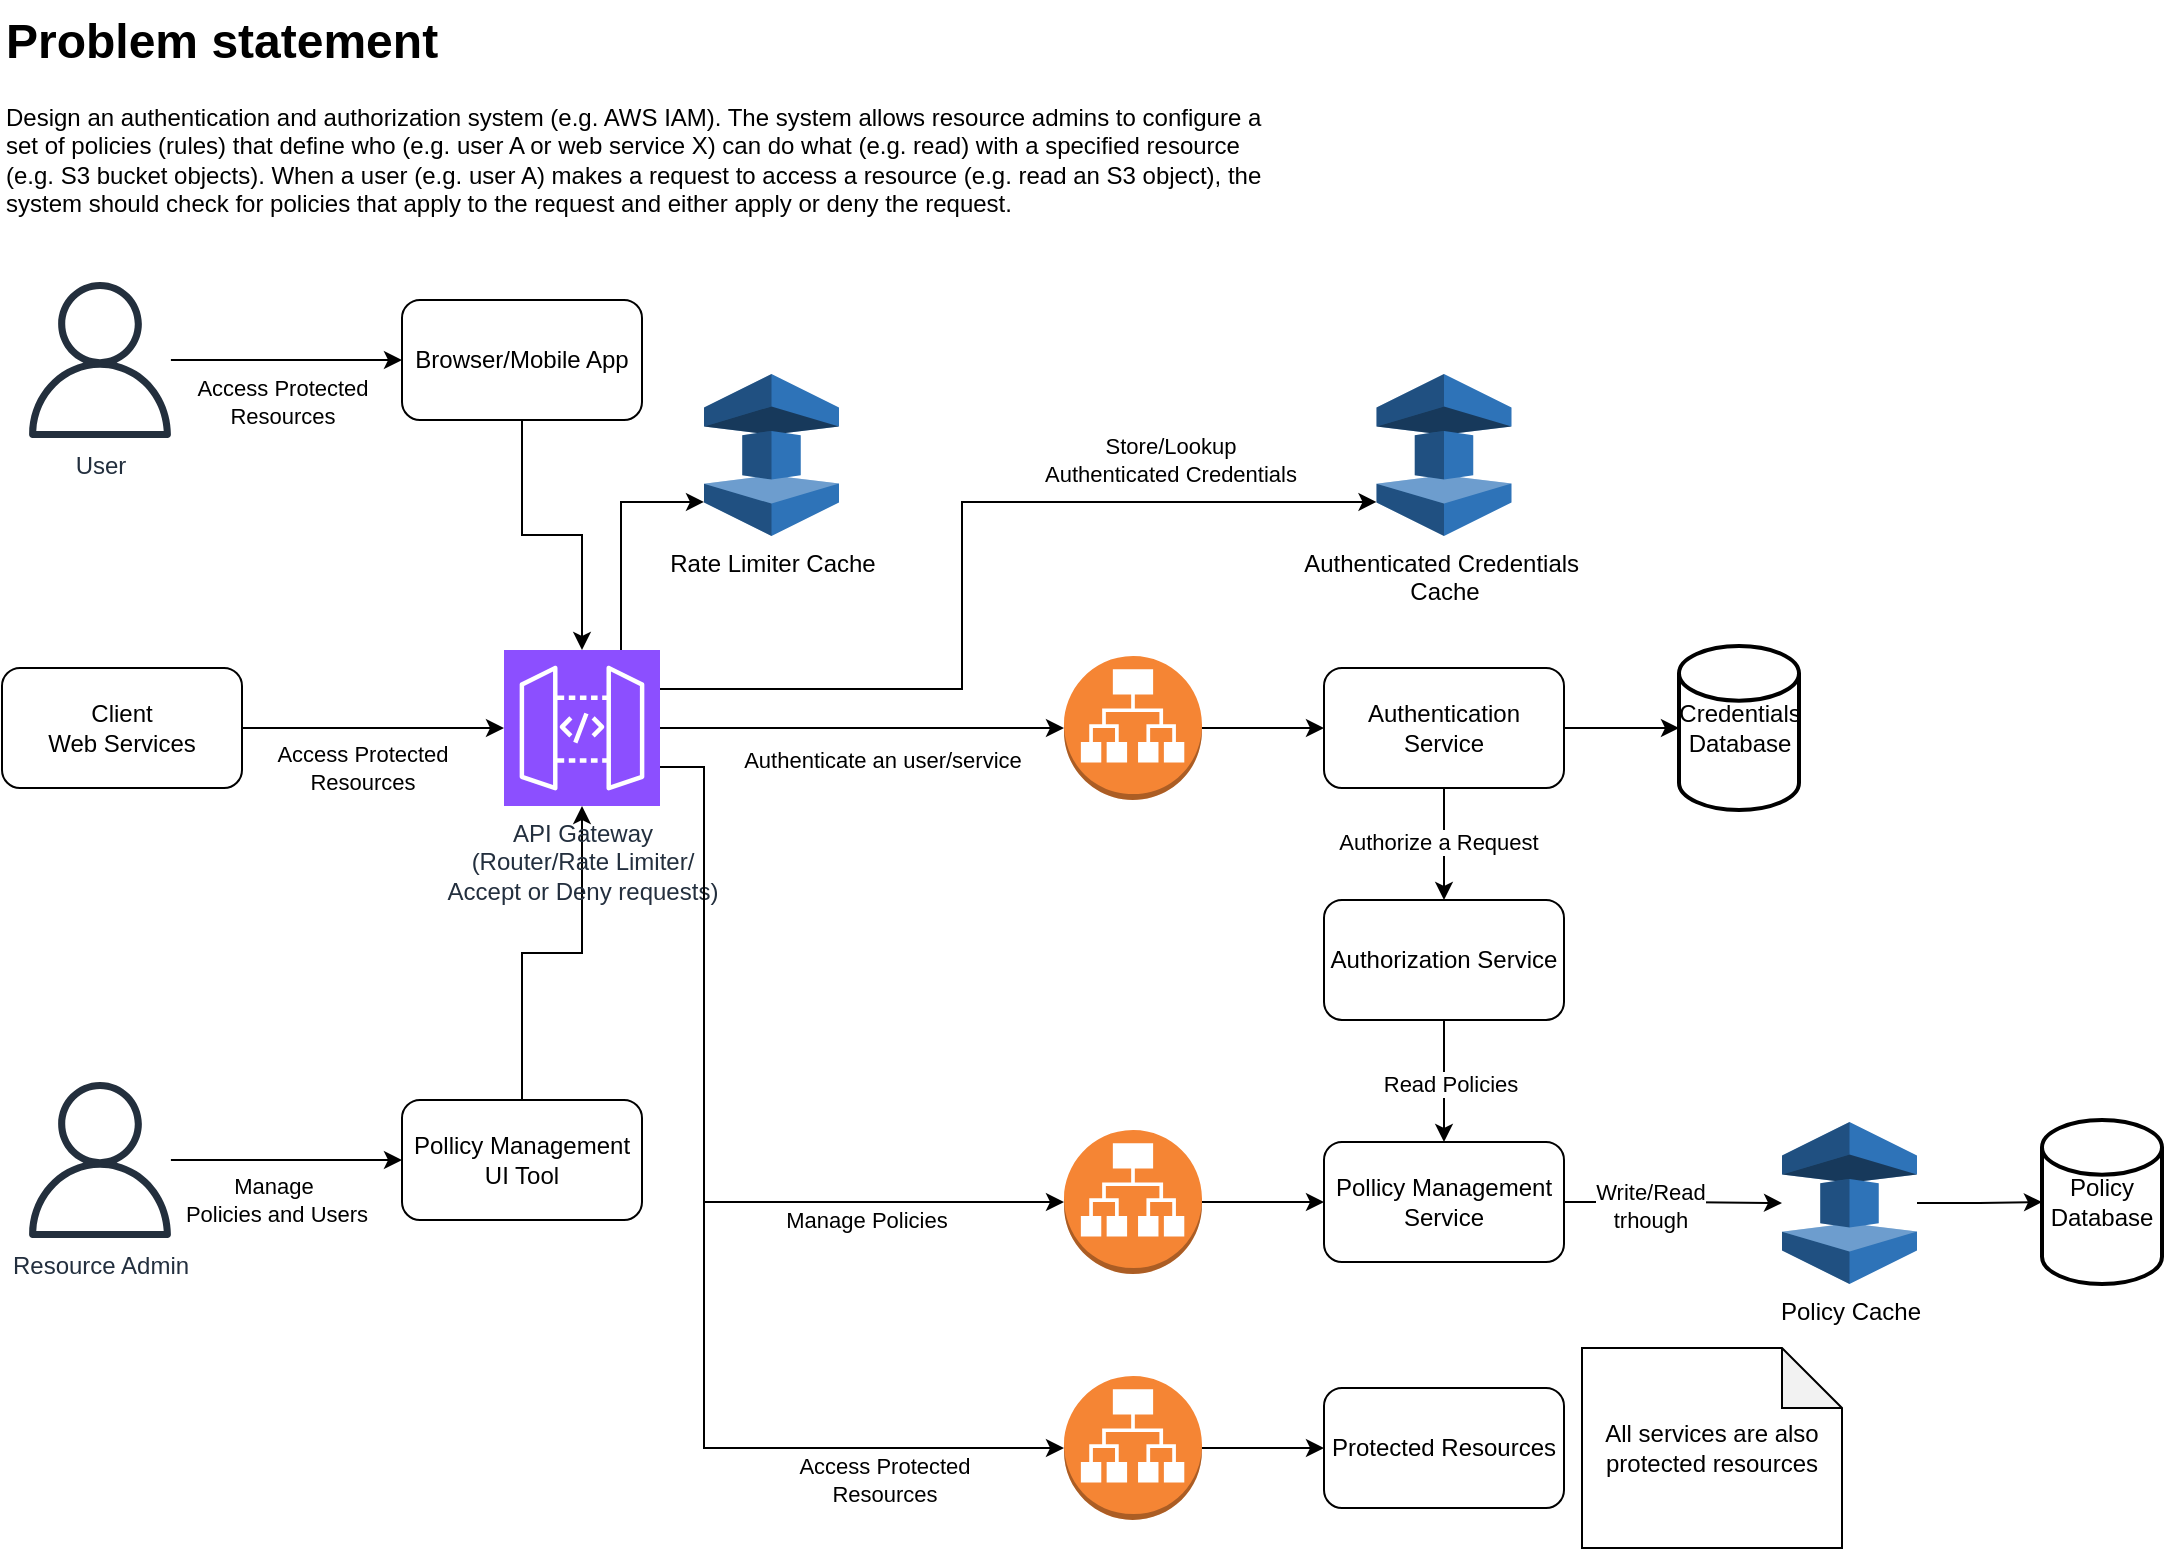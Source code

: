 <mxfile version="24.5.3" type="device">
  <diagram name="Page-1" id="cuuSLGr5dzuxchV_SjQ0">
    <mxGraphModel dx="1215" dy="990" grid="1" gridSize="10" guides="1" tooltips="1" connect="1" arrows="1" fold="1" page="1" pageScale="1" pageWidth="1169" pageHeight="827" math="0" shadow="0">
      <root>
        <mxCell id="0" />
        <mxCell id="1" parent="0" />
        <mxCell id="y1FDP_l7_92bPk08sn10-1" value="&lt;h1 style=&quot;margin-top: 0px;&quot;&gt;Problem statement&lt;/h1&gt;&lt;p&gt;Design an authentication and authorization system (e.g. AWS IAM). The system allows resource admins to configure a set of policies (rules) that define who (e.g. user A or web service X) can do what (e.g. read) with a specified resource (e.g. S3 bucket objects). When a user (e.g. user A) makes a request to access a resource (e.g. read an S3 object), the system should check for policies that apply to the request and either apply or deny the request.&lt;/p&gt;" style="text;html=1;whiteSpace=wrap;overflow=hidden;rounded=0;" vertex="1" parent="1">
          <mxGeometry x="20" y="20" width="630" height="130" as="geometry" />
        </mxCell>
        <mxCell id="y1FDP_l7_92bPk08sn10-22" style="edgeStyle=orthogonalEdgeStyle;rounded=0;orthogonalLoop=1;jettySize=auto;html=1;entryX=0;entryY=0.5;entryDx=0;entryDy=0;exitX=1;exitY=0.5;exitDx=0;exitDy=0;exitPerimeter=0;" edge="1" parent="1" source="y1FDP_l7_92bPk08sn10-48" target="y1FDP_l7_92bPk08sn10-16">
          <mxGeometry relative="1" as="geometry">
            <mxPoint x="340" y="384" as="sourcePoint" />
          </mxGeometry>
        </mxCell>
        <mxCell id="y1FDP_l7_92bPk08sn10-11" value="Resource Admin" style="sketch=0;outlineConnect=0;fontColor=#232F3E;gradientColor=none;fillColor=#232F3D;strokeColor=none;dashed=0;verticalLabelPosition=bottom;verticalAlign=top;align=center;html=1;fontSize=12;fontStyle=0;aspect=fixed;pointerEvents=1;shape=mxgraph.aws4.user;" vertex="1" parent="1">
          <mxGeometry x="30" y="561" width="78" height="78" as="geometry" />
        </mxCell>
        <mxCell id="y1FDP_l7_92bPk08sn10-21" style="edgeStyle=orthogonalEdgeStyle;rounded=0;orthogonalLoop=1;jettySize=auto;html=1;entryX=0.5;entryY=0;entryDx=0;entryDy=0;entryPerimeter=0;" edge="1" parent="1" source="y1FDP_l7_92bPk08sn10-77" target="y1FDP_l7_92bPk08sn10-25">
          <mxGeometry relative="1" as="geometry">
            <mxPoint x="305.5" y="348" as="targetPoint" />
          </mxGeometry>
        </mxCell>
        <mxCell id="y1FDP_l7_92bPk08sn10-12" value="User" style="sketch=0;outlineConnect=0;fontColor=#232F3E;gradientColor=none;fillColor=#232F3D;strokeColor=none;dashed=0;verticalLabelPosition=bottom;verticalAlign=top;align=center;html=1;fontSize=12;fontStyle=0;aspect=fixed;pointerEvents=1;shape=mxgraph.aws4.user;" vertex="1" parent="1">
          <mxGeometry x="30" y="161" width="78" height="78" as="geometry" />
        </mxCell>
        <mxCell id="y1FDP_l7_92bPk08sn10-20" style="edgeStyle=orthogonalEdgeStyle;rounded=0;orthogonalLoop=1;jettySize=auto;html=1;" edge="1" parent="1" source="y1FDP_l7_92bPk08sn10-13" target="y1FDP_l7_92bPk08sn10-25">
          <mxGeometry relative="1" as="geometry">
            <mxPoint x="271" y="384" as="targetPoint" />
          </mxGeometry>
        </mxCell>
        <mxCell id="y1FDP_l7_92bPk08sn10-39" value="Access Protected&lt;br&gt;Resources" style="edgeLabel;html=1;align=center;verticalAlign=middle;resizable=0;points=[];" vertex="1" connectable="0" parent="y1FDP_l7_92bPk08sn10-20">
          <mxGeometry x="-0.171" y="1" relative="1" as="geometry">
            <mxPoint x="5" y="21" as="offset" />
          </mxGeometry>
        </mxCell>
        <mxCell id="y1FDP_l7_92bPk08sn10-13" value="&lt;div&gt;Client&lt;/div&gt;Web Services" style="rounded=1;whiteSpace=wrap;html=1;" vertex="1" parent="1">
          <mxGeometry x="20" y="354" width="120" height="60" as="geometry" />
        </mxCell>
        <mxCell id="y1FDP_l7_92bPk08sn10-14" value="Policy Database" style="strokeWidth=2;html=1;shape=mxgraph.flowchart.database;whiteSpace=wrap;" vertex="1" parent="1">
          <mxGeometry x="1040" y="580" width="60" height="82" as="geometry" />
        </mxCell>
        <mxCell id="y1FDP_l7_92bPk08sn10-15" value="Pollicy Management Service" style="rounded=1;whiteSpace=wrap;html=1;" vertex="1" parent="1">
          <mxGeometry x="681" y="591" width="120" height="60" as="geometry" />
        </mxCell>
        <mxCell id="y1FDP_l7_92bPk08sn10-28" style="edgeStyle=orthogonalEdgeStyle;rounded=0;orthogonalLoop=1;jettySize=auto;html=1;exitX=1;exitY=0.5;exitDx=0;exitDy=0;" edge="1" parent="1" source="y1FDP_l7_92bPk08sn10-16" target="y1FDP_l7_92bPk08sn10-24">
          <mxGeometry relative="1" as="geometry" />
        </mxCell>
        <mxCell id="y1FDP_l7_92bPk08sn10-35" style="edgeStyle=orthogonalEdgeStyle;rounded=0;orthogonalLoop=1;jettySize=auto;html=1;" edge="1" parent="1" source="y1FDP_l7_92bPk08sn10-16" target="y1FDP_l7_92bPk08sn10-17">
          <mxGeometry relative="1" as="geometry" />
        </mxCell>
        <mxCell id="y1FDP_l7_92bPk08sn10-44" value="Authorize a Request" style="edgeLabel;html=1;align=center;verticalAlign=middle;resizable=0;points=[];" vertex="1" connectable="0" parent="y1FDP_l7_92bPk08sn10-35">
          <mxGeometry x="-0.042" y="-3" relative="1" as="geometry">
            <mxPoint as="offset" />
          </mxGeometry>
        </mxCell>
        <mxCell id="y1FDP_l7_92bPk08sn10-16" value="Authentication Service" style="rounded=1;whiteSpace=wrap;html=1;" vertex="1" parent="1">
          <mxGeometry x="681" y="354" width="120" height="60" as="geometry" />
        </mxCell>
        <mxCell id="y1FDP_l7_92bPk08sn10-36" style="edgeStyle=orthogonalEdgeStyle;rounded=0;orthogonalLoop=1;jettySize=auto;html=1;" edge="1" parent="1" source="y1FDP_l7_92bPk08sn10-17" target="y1FDP_l7_92bPk08sn10-15">
          <mxGeometry relative="1" as="geometry" />
        </mxCell>
        <mxCell id="y1FDP_l7_92bPk08sn10-43" value="Read Policies" style="edgeLabel;html=1;align=center;verticalAlign=middle;resizable=0;points=[];" vertex="1" connectable="0" parent="y1FDP_l7_92bPk08sn10-36">
          <mxGeometry x="0.038" y="3" relative="1" as="geometry">
            <mxPoint as="offset" />
          </mxGeometry>
        </mxCell>
        <mxCell id="y1FDP_l7_92bPk08sn10-17" value="Authorization Service" style="rounded=1;whiteSpace=wrap;html=1;" vertex="1" parent="1">
          <mxGeometry x="681" y="470" width="120" height="60" as="geometry" />
        </mxCell>
        <mxCell id="y1FDP_l7_92bPk08sn10-18" value="Protected Resources" style="rounded=1;whiteSpace=wrap;html=1;" vertex="1" parent="1">
          <mxGeometry x="681" y="714" width="120" height="60" as="geometry" />
        </mxCell>
        <mxCell id="y1FDP_l7_92bPk08sn10-19" style="edgeStyle=orthogonalEdgeStyle;rounded=0;orthogonalLoop=1;jettySize=auto;html=1;entryX=0.5;entryY=1;entryDx=0;entryDy=0;entryPerimeter=0;" edge="1" parent="1" source="y1FDP_l7_92bPk08sn10-73" target="y1FDP_l7_92bPk08sn10-25">
          <mxGeometry relative="1" as="geometry">
            <mxPoint x="305.5" y="420" as="targetPoint" />
          </mxGeometry>
        </mxCell>
        <mxCell id="y1FDP_l7_92bPk08sn10-24" value="Credentials Database" style="strokeWidth=2;html=1;shape=mxgraph.flowchart.database;whiteSpace=wrap;" vertex="1" parent="1">
          <mxGeometry x="858.5" y="343" width="60" height="82" as="geometry" />
        </mxCell>
        <mxCell id="y1FDP_l7_92bPk08sn10-27" style="edgeStyle=orthogonalEdgeStyle;rounded=0;orthogonalLoop=1;jettySize=auto;html=1;exitX=0.75;exitY=0;exitDx=0;exitDy=0;exitPerimeter=0;entryX=0;entryY=0.79;entryDx=0;entryDy=0;entryPerimeter=0;" edge="1" parent="1" source="y1FDP_l7_92bPk08sn10-25" target="y1FDP_l7_92bPk08sn10-26">
          <mxGeometry relative="1" as="geometry" />
        </mxCell>
        <mxCell id="y1FDP_l7_92bPk08sn10-25" value="API Gateway&lt;br&gt;(Router/Rate Limiter/&lt;div&gt;Accept or Deny requests)&lt;/div&gt;" style="sketch=0;points=[[0,0,0],[0.25,0,0],[0.5,0,0],[0.75,0,0],[1,0,0],[0,1,0],[0.25,1,0],[0.5,1,0],[0.75,1,0],[1,1,0],[0,0.25,0],[0,0.5,0],[0,0.75,0],[1,0.25,0],[1,0.5,0],[1,0.75,0]];outlineConnect=0;fontColor=#232F3E;fillColor=#8C4FFF;strokeColor=#ffffff;dashed=0;verticalLabelPosition=bottom;verticalAlign=top;align=center;html=1;fontSize=12;fontStyle=0;aspect=fixed;shape=mxgraph.aws4.resourceIcon;resIcon=mxgraph.aws4.api_gateway;" vertex="1" parent="1">
          <mxGeometry x="271" y="345" width="78" height="78" as="geometry" />
        </mxCell>
        <mxCell id="y1FDP_l7_92bPk08sn10-26" value="Rate Limiter Cache" style="outlineConnect=0;dashed=0;verticalLabelPosition=bottom;verticalAlign=top;align=center;html=1;shape=mxgraph.aws3.elasticache;fillColor=#2E73B8;gradientColor=none;" vertex="1" parent="1">
          <mxGeometry x="371" y="207" width="67.5" height="81" as="geometry" />
        </mxCell>
        <mxCell id="y1FDP_l7_92bPk08sn10-29" value="Authenticated Credentials&amp;nbsp;&lt;div&gt;Cache&lt;/div&gt;" style="outlineConnect=0;dashed=0;verticalLabelPosition=bottom;verticalAlign=top;align=center;html=1;shape=mxgraph.aws3.elasticache;fillColor=#2E73B8;gradientColor=none;" vertex="1" parent="1">
          <mxGeometry x="707.25" y="207" width="67.5" height="81" as="geometry" />
        </mxCell>
        <mxCell id="y1FDP_l7_92bPk08sn10-32" style="edgeStyle=orthogonalEdgeStyle;rounded=0;orthogonalLoop=1;jettySize=auto;html=1;entryX=0;entryY=0.79;entryDx=0;entryDy=0;entryPerimeter=0;exitX=1;exitY=0.25;exitDx=0;exitDy=0;exitPerimeter=0;" edge="1" parent="1" source="y1FDP_l7_92bPk08sn10-25" target="y1FDP_l7_92bPk08sn10-29">
          <mxGeometry relative="1" as="geometry">
            <Array as="points">
              <mxPoint x="500" y="365" />
              <mxPoint x="500" y="271" />
            </Array>
          </mxGeometry>
        </mxCell>
        <mxCell id="y1FDP_l7_92bPk08sn10-72" value="Store/Lookup&lt;br&gt;Authenticated Credentials" style="edgeLabel;html=1;align=center;verticalAlign=middle;resizable=0;points=[];" vertex="1" connectable="0" parent="y1FDP_l7_92bPk08sn10-32">
          <mxGeometry x="0.337" y="-2" relative="1" as="geometry">
            <mxPoint x="46" y="-23" as="offset" />
          </mxGeometry>
        </mxCell>
        <mxCell id="y1FDP_l7_92bPk08sn10-37" style="edgeStyle=orthogonalEdgeStyle;rounded=0;orthogonalLoop=1;jettySize=auto;html=1;entryX=0;entryY=0.5;entryDx=0;entryDy=0;entryPerimeter=0;" edge="1" parent="1" source="y1FDP_l7_92bPk08sn10-68" target="y1FDP_l7_92bPk08sn10-14">
          <mxGeometry relative="1" as="geometry" />
        </mxCell>
        <mxCell id="y1FDP_l7_92bPk08sn10-49" value="" style="edgeStyle=orthogonalEdgeStyle;rounded=0;orthogonalLoop=1;jettySize=auto;html=1;entryX=0;entryY=0.5;entryDx=0;entryDy=0;exitX=1;exitY=0.5;exitDx=0;exitDy=0;exitPerimeter=0;" edge="1" parent="1" source="y1FDP_l7_92bPk08sn10-25" target="y1FDP_l7_92bPk08sn10-48">
          <mxGeometry relative="1" as="geometry">
            <mxPoint x="349" y="384" as="sourcePoint" />
            <mxPoint x="681" y="384" as="targetPoint" />
          </mxGeometry>
        </mxCell>
        <mxCell id="y1FDP_l7_92bPk08sn10-50" value="Authenticate an user/service" style="edgeLabel;html=1;align=center;verticalAlign=middle;resizable=0;points=[];" vertex="1" connectable="0" parent="y1FDP_l7_92bPk08sn10-49">
          <mxGeometry x="-0.435" relative="1" as="geometry">
            <mxPoint x="54" y="16" as="offset" />
          </mxGeometry>
        </mxCell>
        <mxCell id="y1FDP_l7_92bPk08sn10-48" value="" style="outlineConnect=0;dashed=0;verticalLabelPosition=bottom;verticalAlign=top;align=center;html=1;shape=mxgraph.aws3.application_load_balancer;fillColor=#F58534;gradientColor=none;" vertex="1" parent="1">
          <mxGeometry x="551" y="348" width="69" height="72" as="geometry" />
        </mxCell>
        <mxCell id="y1FDP_l7_92bPk08sn10-58" value="" style="edgeStyle=orthogonalEdgeStyle;rounded=0;orthogonalLoop=1;jettySize=auto;html=1;exitX=1;exitY=0.75;exitDx=0;exitDy=0;exitPerimeter=0;entryX=0;entryY=0.5;entryDx=0;entryDy=0;" edge="1" parent="1" source="y1FDP_l7_92bPk08sn10-25" target="y1FDP_l7_92bPk08sn10-57">
          <mxGeometry relative="1" as="geometry">
            <mxPoint x="349" y="404" as="sourcePoint" />
            <mxPoint x="681" y="621" as="targetPoint" />
            <Array as="points">
              <mxPoint x="371" y="404" />
              <mxPoint x="371" y="621" />
            </Array>
          </mxGeometry>
        </mxCell>
        <mxCell id="y1FDP_l7_92bPk08sn10-61" value="Manage Policies" style="edgeLabel;html=1;align=center;verticalAlign=middle;resizable=0;points=[];" vertex="1" connectable="0" parent="y1FDP_l7_92bPk08sn10-58">
          <mxGeometry x="0.555" y="-2" relative="1" as="geometry">
            <mxPoint x="-6" y="7" as="offset" />
          </mxGeometry>
        </mxCell>
        <mxCell id="y1FDP_l7_92bPk08sn10-60" style="edgeStyle=orthogonalEdgeStyle;rounded=0;orthogonalLoop=1;jettySize=auto;html=1;exitX=1;exitY=0.5;exitDx=0;exitDy=0;exitPerimeter=0;entryX=0;entryY=0.5;entryDx=0;entryDy=0;" edge="1" parent="1" source="y1FDP_l7_92bPk08sn10-57" target="y1FDP_l7_92bPk08sn10-15">
          <mxGeometry relative="1" as="geometry" />
        </mxCell>
        <mxCell id="y1FDP_l7_92bPk08sn10-57" value="" style="outlineConnect=0;dashed=0;verticalLabelPosition=bottom;verticalAlign=top;align=center;html=1;shape=mxgraph.aws3.application_load_balancer;fillColor=#F58534;gradientColor=none;" vertex="1" parent="1">
          <mxGeometry x="551" y="585" width="69" height="72" as="geometry" />
        </mxCell>
        <mxCell id="y1FDP_l7_92bPk08sn10-63" value="" style="edgeStyle=orthogonalEdgeStyle;rounded=0;orthogonalLoop=1;jettySize=auto;html=1;exitX=1;exitY=0.75;exitDx=0;exitDy=0;exitPerimeter=0;entryX=0;entryY=0.5;entryDx=0;entryDy=0;" edge="1" parent="1" source="y1FDP_l7_92bPk08sn10-25" target="y1FDP_l7_92bPk08sn10-62">
          <mxGeometry relative="1" as="geometry">
            <mxPoint x="349" y="404" as="sourcePoint" />
            <mxPoint x="681" y="750" as="targetPoint" />
            <Array as="points">
              <mxPoint x="371" y="404" />
              <mxPoint x="371" y="744" />
            </Array>
          </mxGeometry>
        </mxCell>
        <mxCell id="y1FDP_l7_92bPk08sn10-66" value="Access Protected&lt;br&gt;Resources" style="edgeLabel;html=1;align=center;verticalAlign=middle;resizable=0;points=[];" vertex="1" connectable="0" parent="y1FDP_l7_92bPk08sn10-63">
          <mxGeometry x="0.524" y="-1" relative="1" as="geometry">
            <mxPoint x="39" y="15" as="offset" />
          </mxGeometry>
        </mxCell>
        <mxCell id="y1FDP_l7_92bPk08sn10-65" style="edgeStyle=orthogonalEdgeStyle;rounded=0;orthogonalLoop=1;jettySize=auto;html=1;entryX=0;entryY=0.5;entryDx=0;entryDy=0;" edge="1" parent="1" source="y1FDP_l7_92bPk08sn10-62" target="y1FDP_l7_92bPk08sn10-18">
          <mxGeometry relative="1" as="geometry" />
        </mxCell>
        <mxCell id="y1FDP_l7_92bPk08sn10-62" value="" style="outlineConnect=0;dashed=0;verticalLabelPosition=bottom;verticalAlign=top;align=center;html=1;shape=mxgraph.aws3.application_load_balancer;fillColor=#F58534;gradientColor=none;" vertex="1" parent="1">
          <mxGeometry x="551" y="708" width="69" height="72" as="geometry" />
        </mxCell>
        <mxCell id="y1FDP_l7_92bPk08sn10-67" value="All services are also protected resources" style="shape=note;whiteSpace=wrap;html=1;backgroundOutline=1;darkOpacity=0.05;" vertex="1" parent="1">
          <mxGeometry x="810" y="694" width="130" height="100" as="geometry" />
        </mxCell>
        <mxCell id="y1FDP_l7_92bPk08sn10-69" value="" style="edgeStyle=orthogonalEdgeStyle;rounded=0;orthogonalLoop=1;jettySize=auto;html=1;entryX=0;entryY=0.5;entryDx=0;entryDy=0;entryPerimeter=0;" edge="1" parent="1" source="y1FDP_l7_92bPk08sn10-15" target="y1FDP_l7_92bPk08sn10-68">
          <mxGeometry relative="1" as="geometry">
            <mxPoint x="801" y="621" as="sourcePoint" />
            <mxPoint x="1001" y="621" as="targetPoint" />
          </mxGeometry>
        </mxCell>
        <mxCell id="y1FDP_l7_92bPk08sn10-70" value="Write/Read&lt;br&gt;trhough" style="edgeLabel;html=1;align=center;verticalAlign=middle;resizable=0;points=[];" vertex="1" connectable="0" parent="y1FDP_l7_92bPk08sn10-69">
          <mxGeometry x="-0.22" y="-2" relative="1" as="geometry">
            <mxPoint as="offset" />
          </mxGeometry>
        </mxCell>
        <mxCell id="y1FDP_l7_92bPk08sn10-68" value="Policy Cache" style="outlineConnect=0;dashed=0;verticalLabelPosition=bottom;verticalAlign=top;align=center;html=1;shape=mxgraph.aws3.elasticache;fillColor=#2E73B8;gradientColor=none;" vertex="1" parent="1">
          <mxGeometry x="910" y="581" width="67.5" height="81" as="geometry" />
        </mxCell>
        <mxCell id="y1FDP_l7_92bPk08sn10-74" value="" style="edgeStyle=orthogonalEdgeStyle;rounded=0;orthogonalLoop=1;jettySize=auto;html=1;entryX=0;entryY=0.5;entryDx=0;entryDy=0;" edge="1" parent="1" source="y1FDP_l7_92bPk08sn10-11" target="y1FDP_l7_92bPk08sn10-73">
          <mxGeometry relative="1" as="geometry">
            <mxPoint x="104" y="639" as="sourcePoint" />
            <mxPoint x="310" y="423" as="targetPoint" />
          </mxGeometry>
        </mxCell>
        <mxCell id="y1FDP_l7_92bPk08sn10-75" value="Manage&amp;nbsp;&lt;div&gt;Policies and Users&lt;/div&gt;" style="edgeLabel;html=1;align=center;verticalAlign=middle;resizable=0;points=[];" vertex="1" connectable="0" parent="y1FDP_l7_92bPk08sn10-74">
          <mxGeometry x="-0.46" y="1" relative="1" as="geometry">
            <mxPoint x="21" y="21" as="offset" />
          </mxGeometry>
        </mxCell>
        <mxCell id="y1FDP_l7_92bPk08sn10-73" value="Pollicy Management UI Tool" style="rounded=1;whiteSpace=wrap;html=1;" vertex="1" parent="1">
          <mxGeometry x="220" y="570" width="120" height="60" as="geometry" />
        </mxCell>
        <mxCell id="y1FDP_l7_92bPk08sn10-78" value="" style="edgeStyle=orthogonalEdgeStyle;rounded=0;orthogonalLoop=1;jettySize=auto;html=1;entryX=0;entryY=0.5;entryDx=0;entryDy=0;" edge="1" parent="1" source="y1FDP_l7_92bPk08sn10-12" target="y1FDP_l7_92bPk08sn10-77">
          <mxGeometry relative="1" as="geometry">
            <mxPoint x="94" y="239" as="sourcePoint" />
            <mxPoint x="310" y="345" as="targetPoint" />
          </mxGeometry>
        </mxCell>
        <mxCell id="y1FDP_l7_92bPk08sn10-79" value="Access Protected&lt;br&gt;Resources" style="edgeLabel;html=1;align=center;verticalAlign=middle;resizable=0;points=[];" vertex="1" connectable="0" parent="y1FDP_l7_92bPk08sn10-78">
          <mxGeometry x="-0.236" relative="1" as="geometry">
            <mxPoint x="11" y="21" as="offset" />
          </mxGeometry>
        </mxCell>
        <mxCell id="y1FDP_l7_92bPk08sn10-77" value="Browser/Mobile App" style="rounded=1;whiteSpace=wrap;html=1;" vertex="1" parent="1">
          <mxGeometry x="220" y="170" width="120" height="60" as="geometry" />
        </mxCell>
      </root>
    </mxGraphModel>
  </diagram>
</mxfile>
